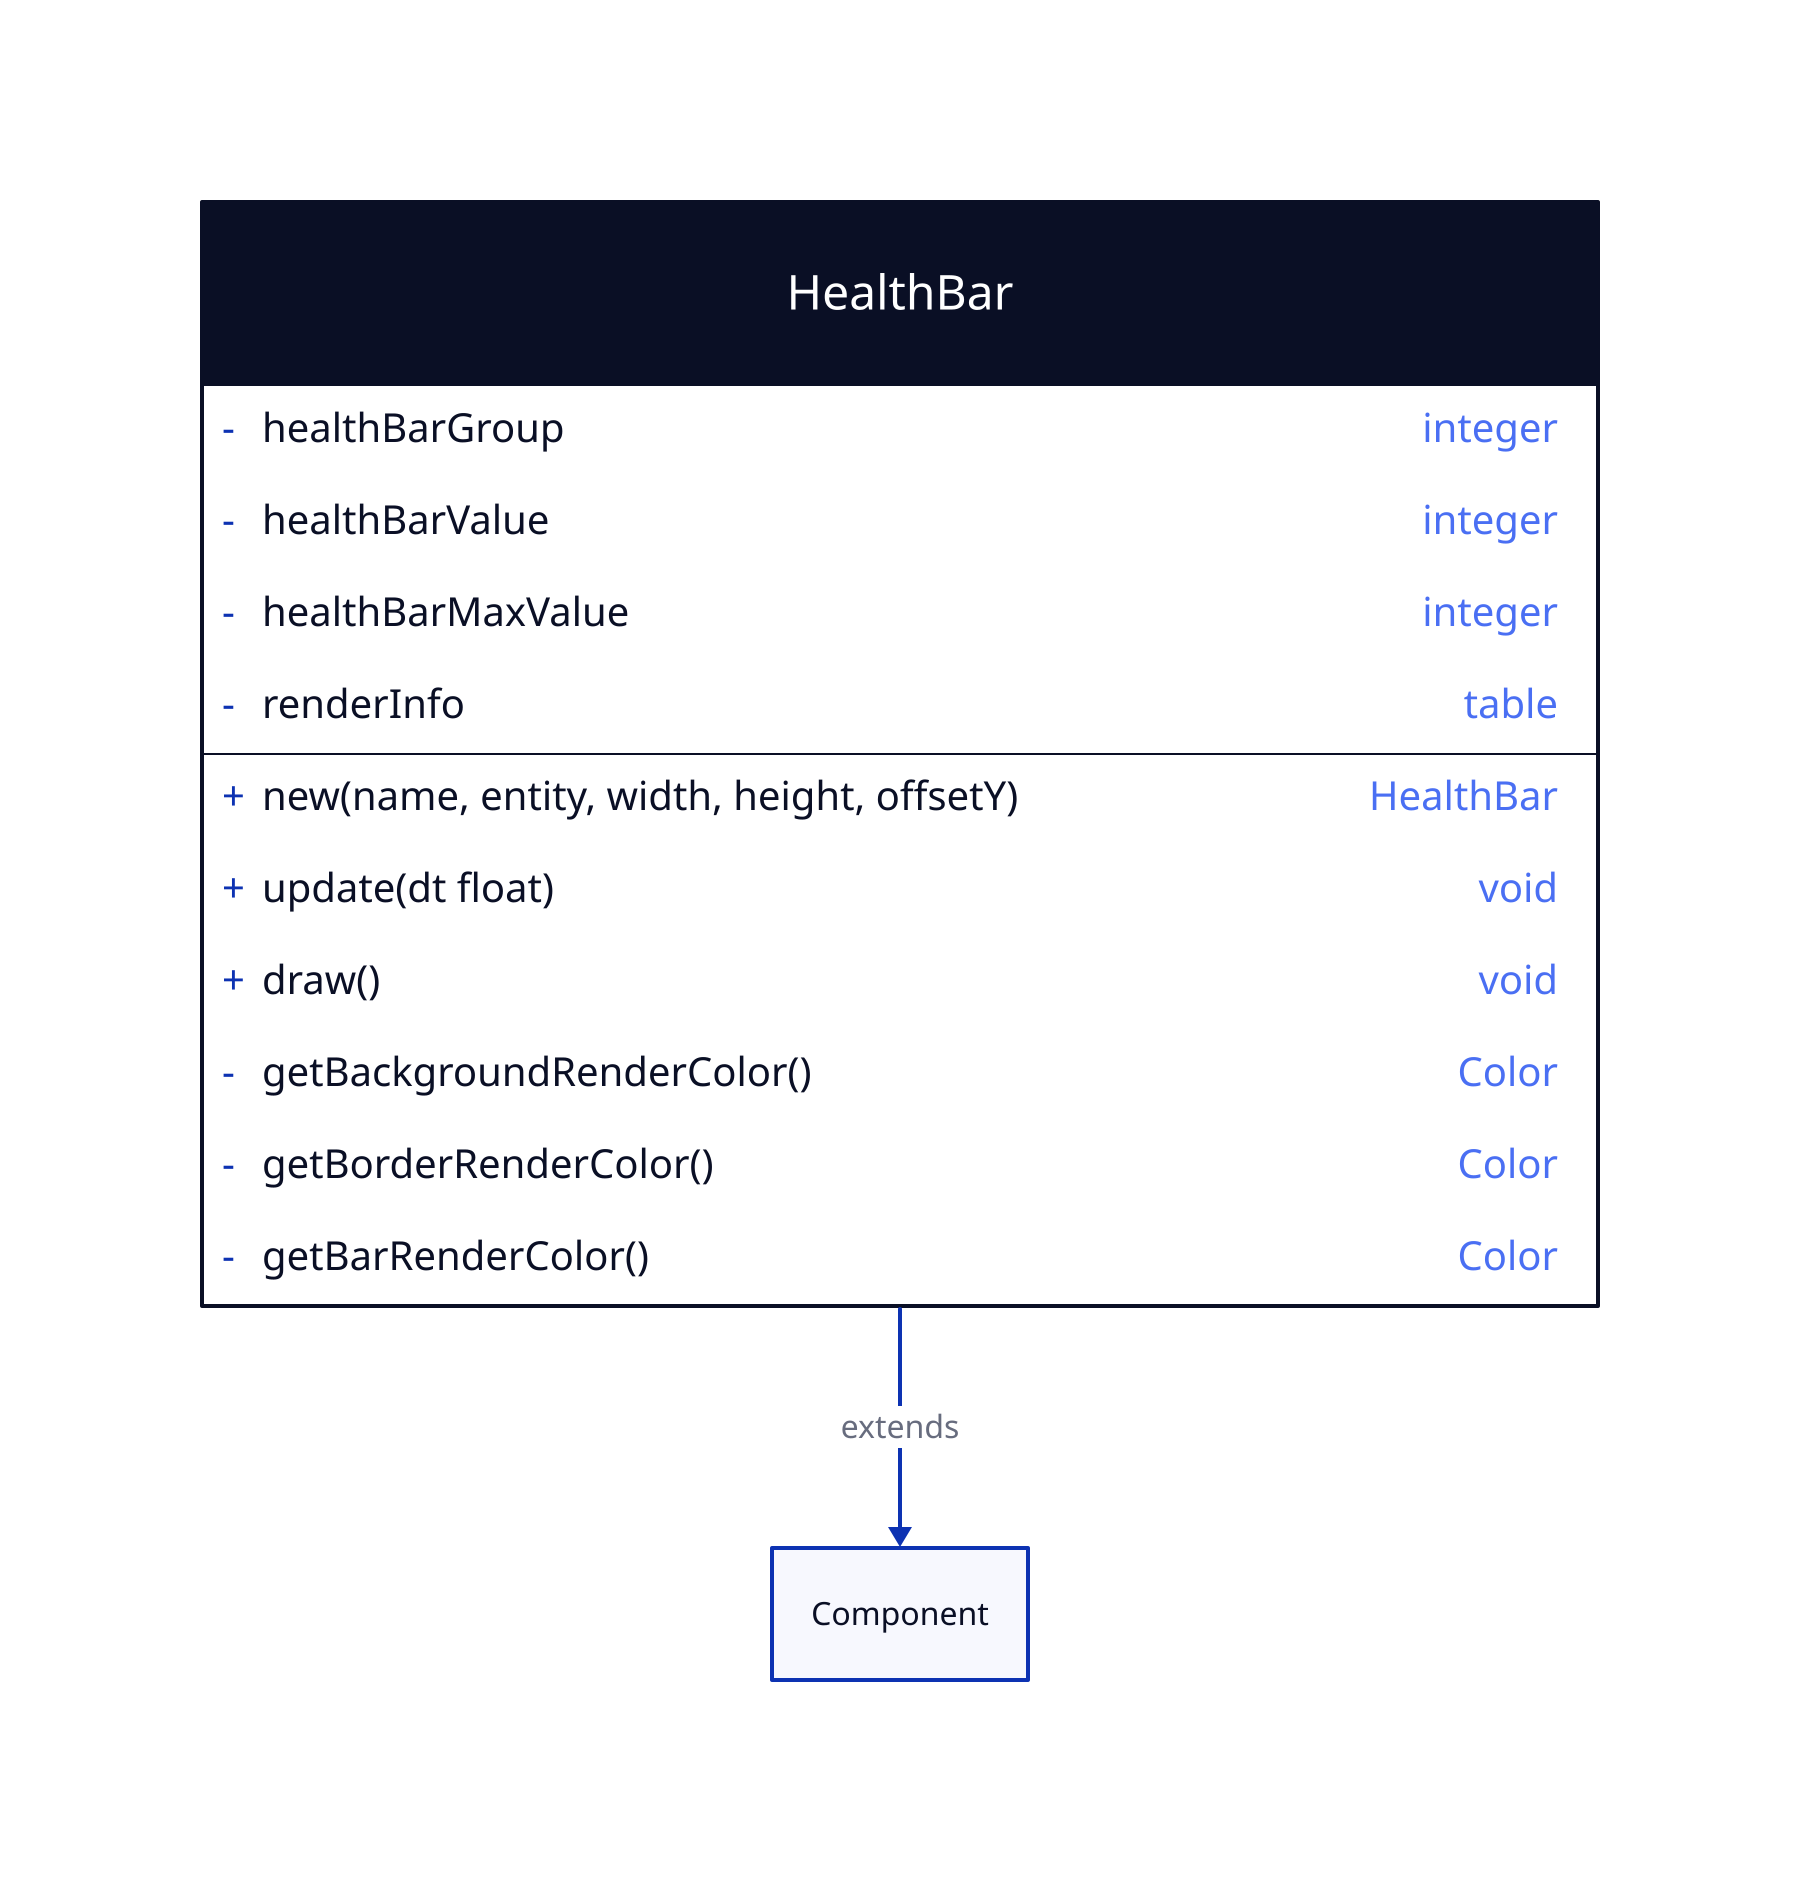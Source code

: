 HealthBar: {
  shape: class

  +new(name, entity, width, height, offsetY): HealthBar

  -healthBarGroup: integer
  -healthBarValue: integer
  -healthBarMaxValue: integer
  -renderInfo: table

  +update(dt float): void
  +draw(): void

  -getBackgroundRenderColor(): Color
  -getBorderRenderColor(): Color
  -getBarRenderColor(): Color
}

HealthBar -> Component: extends
